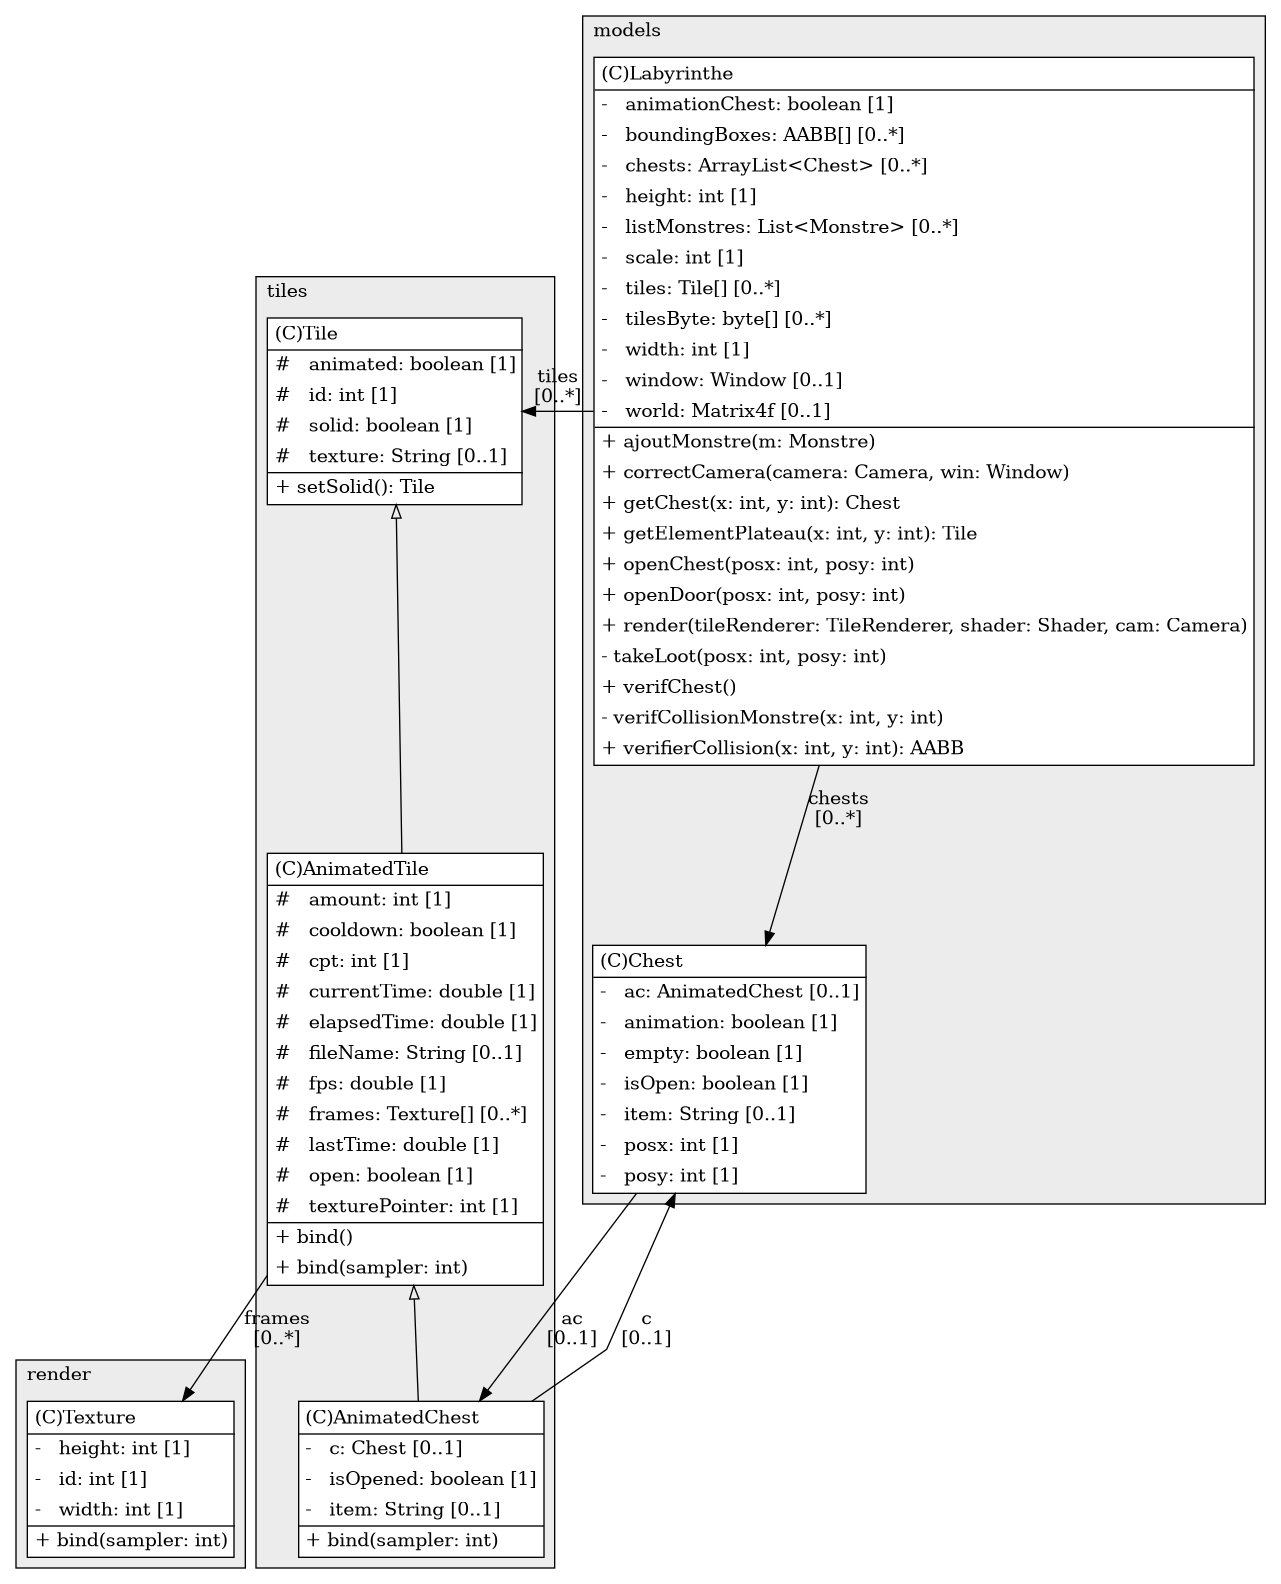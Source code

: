 @startuml

/' diagram meta data start
config=StructureConfiguration;
{
  "projectClassification": {
    "searchMode": "OpenProject", // OpenProject, AllProjects
    "includedProjects": "",
    "pathEndKeywords": "*.impl",
    "isClientPath": "",
    "isClientName": "",
    "isTestPath": "",
    "isTestName": "",
    "isMappingPath": "",
    "isMappingName": "",
    "isDataAccessPath": "",
    "isDataAccessName": "",
    "isDataStructurePath": "",
    "isDataStructureName": "",
    "isInterfaceStructuresPath": "",
    "isInterfaceStructuresName": "",
    "isEntryPointPath": "",
    "isEntryPointName": ""
  },
  "graphRestriction": {
    "classPackageExcludeFilter": "",
    "classPackageIncludeFilter": "",
    "classNameExcludeFilter": "",
    "classNameIncludeFilter": "",
    "methodNameExcludeFilter": "",
    "methodNameIncludeFilter": "",
    "removeByInheritance": "", // inheritance/annotation based filtering is done in a second step
    "removeByAnnotation": "",
    "removeByClassPackage": "", // cleanup the graph after inheritance/annotation based filtering is done
    "removeByClassName": "",
    "cutMappings": false,
    "cutEnum": true,
    "cutTests": true,
    "cutClient": true,
    "cutDataAccess": false,
    "cutInterfaceStructures": false,
    "cutDataStructures": false,
    "cutGetterAndSetter": true,
    "cutConstructors": true
  },
  "graphTraversal": {
    "forwardDepth": 6,
    "backwardDepth": 6,
    "classPackageExcludeFilter": "",
    "classPackageIncludeFilter": "",
    "classNameExcludeFilter": "",
    "classNameIncludeFilter": "",
    "methodNameExcludeFilter": "",
    "methodNameIncludeFilter": "",
    "hideMappings": false,
    "hideDataStructures": false,
    "hidePrivateMethods": true,
    "hideInterfaceCalls": true, // indirection: implementation -> interface (is hidden) -> implementation
    "onlyShowApplicationEntryPoints": false // root node is included
  },
  "details": {
    "aggregation": "GroupByClass", // ByClass, GroupByClass, None
    "showClassGenericTypes": true,
    "showMethods": true,
    "showMethodParameterNames": true,
    "showMethodParameterTypes": true,
    "showMethodReturnType": true,
    "showPackageLevels": 2,
    "showDetailedClassStructure": true
  },
  "rootClass": "tiles.AnimatedChest"
}
diagram meta data end '/



digraph g {
    rankdir="TB"
    splines=polyline
    

'nodes 
subgraph cluster_1068799382 { 
   	label=models
	labeljust=l
	fillcolor="#ececec"
	style=filled
   
   Chest1068799382[
	label=<<TABLE BORDER="1" CELLBORDER="0" CELLPADDING="4" CELLSPACING="0">
<TR><TD ALIGN="LEFT" >(C)Chest</TD></TR>
<HR/>
<TR><TD ALIGN="LEFT" >-   ac: AnimatedChest [0..1]</TD></TR>
<TR><TD ALIGN="LEFT" >-   animation: boolean [1]</TD></TR>
<TR><TD ALIGN="LEFT" >-   empty: boolean [1]</TD></TR>
<TR><TD ALIGN="LEFT" >-   isOpen: boolean [1]</TD></TR>
<TR><TD ALIGN="LEFT" >-   item: String [0..1]</TD></TR>
<TR><TD ALIGN="LEFT" >-   posx: int [1]</TD></TR>
<TR><TD ALIGN="LEFT" >-   posy: int [1]</TD></TR>
</TABLE>>
	style=filled
	margin=0
	shape=plaintext
	fillcolor="#FFFFFF"
];

Labyrinthe1068799382[
	label=<<TABLE BORDER="1" CELLBORDER="0" CELLPADDING="4" CELLSPACING="0">
<TR><TD ALIGN="LEFT" >(C)Labyrinthe</TD></TR>
<HR/>
<TR><TD ALIGN="LEFT" >-   animationChest: boolean [1]</TD></TR>
<TR><TD ALIGN="LEFT" >-   boundingBoxes: AABB[] [0..*]</TD></TR>
<TR><TD ALIGN="LEFT" >-   chests: ArrayList&lt;Chest&gt; [0..*]</TD></TR>
<TR><TD ALIGN="LEFT" >-   height: int [1]</TD></TR>
<TR><TD ALIGN="LEFT" >-   listMonstres: List&lt;Monstre&gt; [0..*]</TD></TR>
<TR><TD ALIGN="LEFT" >-   scale: int [1]</TD></TR>
<TR><TD ALIGN="LEFT" >-   tiles: Tile[] [0..*]</TD></TR>
<TR><TD ALIGN="LEFT" >-   tilesByte: byte[] [0..*]</TD></TR>
<TR><TD ALIGN="LEFT" >-   width: int [1]</TD></TR>
<TR><TD ALIGN="LEFT" >-   window: Window [0..1]</TD></TR>
<TR><TD ALIGN="LEFT" >-   world: Matrix4f [0..1]</TD></TR>
<HR/>
<TR><TD ALIGN="LEFT" >+ ajoutMonstre(m: Monstre)</TD></TR>
<TR><TD ALIGN="LEFT" >+ correctCamera(camera: Camera, win: Window)</TD></TR>
<TR><TD ALIGN="LEFT" >+ getChest(x: int, y: int): Chest</TD></TR>
<TR><TD ALIGN="LEFT" >+ getElementPlateau(x: int, y: int): Tile</TD></TR>
<TR><TD ALIGN="LEFT" >+ openChest(posx: int, posy: int)</TD></TR>
<TR><TD ALIGN="LEFT" >+ openDoor(posx: int, posy: int)</TD></TR>
<TR><TD ALIGN="LEFT" >+ render(tileRenderer: TileRenderer, shader: Shader, cam: Camera)</TD></TR>
<TR><TD ALIGN="LEFT" >- takeLoot(posx: int, posy: int)</TD></TR>
<TR><TD ALIGN="LEFT" >+ verifChest()</TD></TR>
<TR><TD ALIGN="LEFT" >- verifCollisionMonstre(x: int, y: int)</TD></TR>
<TR><TD ALIGN="LEFT" >+ verifierCollision(x: int, y: int): AABB</TD></TR>
</TABLE>>
	style=filled
	margin=0
	shape=plaintext
	fillcolor="#FFFFFF"
];
} 

subgraph cluster_110363525 { 
   	label=tiles
	labeljust=l
	fillcolor="#ececec"
	style=filled
   
   AnimatedChest110363525[
	label=<<TABLE BORDER="1" CELLBORDER="0" CELLPADDING="4" CELLSPACING="0">
<TR><TD ALIGN="LEFT" >(C)AnimatedChest</TD></TR>
<HR/>
<TR><TD ALIGN="LEFT" >-   c: Chest [0..1]</TD></TR>
<TR><TD ALIGN="LEFT" >-   isOpened: boolean [1]</TD></TR>
<TR><TD ALIGN="LEFT" >-   item: String [0..1]</TD></TR>
<HR/>
<TR><TD ALIGN="LEFT" >+ bind(sampler: int)</TD></TR>
</TABLE>>
	style=filled
	margin=0
	shape=plaintext
	fillcolor="#FFFFFF"
];

AnimatedTile110363525[
	label=<<TABLE BORDER="1" CELLBORDER="0" CELLPADDING="4" CELLSPACING="0">
<TR><TD ALIGN="LEFT" >(C)AnimatedTile</TD></TR>
<HR/>
<TR><TD ALIGN="LEFT" >#   amount: int [1]</TD></TR>
<TR><TD ALIGN="LEFT" >#   cooldown: boolean [1]</TD></TR>
<TR><TD ALIGN="LEFT" >#   cpt: int [1]</TD></TR>
<TR><TD ALIGN="LEFT" >#   currentTime: double [1]</TD></TR>
<TR><TD ALIGN="LEFT" >#   elapsedTime: double [1]</TD></TR>
<TR><TD ALIGN="LEFT" >#   fileName: String [0..1]</TD></TR>
<TR><TD ALIGN="LEFT" >#   fps: double [1]</TD></TR>
<TR><TD ALIGN="LEFT" >#   frames: Texture[] [0..*]</TD></TR>
<TR><TD ALIGN="LEFT" >#   lastTime: double [1]</TD></TR>
<TR><TD ALIGN="LEFT" >#   open: boolean [1]</TD></TR>
<TR><TD ALIGN="LEFT" >#   texturePointer: int [1]</TD></TR>
<HR/>
<TR><TD ALIGN="LEFT" >+ bind()</TD></TR>
<TR><TD ALIGN="LEFT" >+ bind(sampler: int)</TD></TR>
</TABLE>>
	style=filled
	margin=0
	shape=plaintext
	fillcolor="#FFFFFF"
];

Tile110363525[
	label=<<TABLE BORDER="1" CELLBORDER="0" CELLPADDING="4" CELLSPACING="0">
<TR><TD ALIGN="LEFT" >(C)Tile</TD></TR>
<HR/>
<TR><TD ALIGN="LEFT" >#   animated: boolean [1]</TD></TR>
<TR><TD ALIGN="LEFT" >#   id: int [1]</TD></TR>
<TR><TD ALIGN="LEFT" >#   solid: boolean [1]</TD></TR>
<TR><TD ALIGN="LEFT" >#   texture: String [0..1]</TD></TR>
<HR/>
<TR><TD ALIGN="LEFT" >+ setSolid(): Tile</TD></TR>
</TABLE>>
	style=filled
	margin=0
	shape=plaintext
	fillcolor="#FFFFFF"
];
} 

subgraph cluster_934592106 { 
   	label=render
	labeljust=l
	fillcolor="#ececec"
	style=filled
   
   Texture934592106[
	label=<<TABLE BORDER="1" CELLBORDER="0" CELLPADDING="4" CELLSPACING="0">
<TR><TD ALIGN="LEFT" >(C)Texture</TD></TR>
<HR/>
<TR><TD ALIGN="LEFT" >-   height: int [1]</TD></TR>
<TR><TD ALIGN="LEFT" >-   id: int [1]</TD></TR>
<TR><TD ALIGN="LEFT" >-   width: int [1]</TD></TR>
<HR/>
<TR><TD ALIGN="LEFT" >+ bind(sampler: int)</TD></TR>
</TABLE>>
	style=filled
	margin=0
	shape=plaintext
	fillcolor="#FFFFFF"
];
} 

'edges    
AnimatedChest110363525 -> Chest1068799382[label="c
[0..1]"];
AnimatedTile110363525 -> AnimatedChest110363525[arrowhead=none, arrowtail=empty, dir=both];
AnimatedTile110363525 -> Texture934592106[label="frames
[0..*]"];
Chest1068799382 -> AnimatedChest110363525[label="ac
[0..1]"];
Labyrinthe1068799382 -> Chest1068799382[label="chests
[0..*]"];
Labyrinthe1068799382 -> Tile110363525[label="tiles
[0..*]"];
Tile110363525 -> AnimatedTile110363525[arrowhead=none, arrowtail=empty, dir=both];
    
}
@enduml
